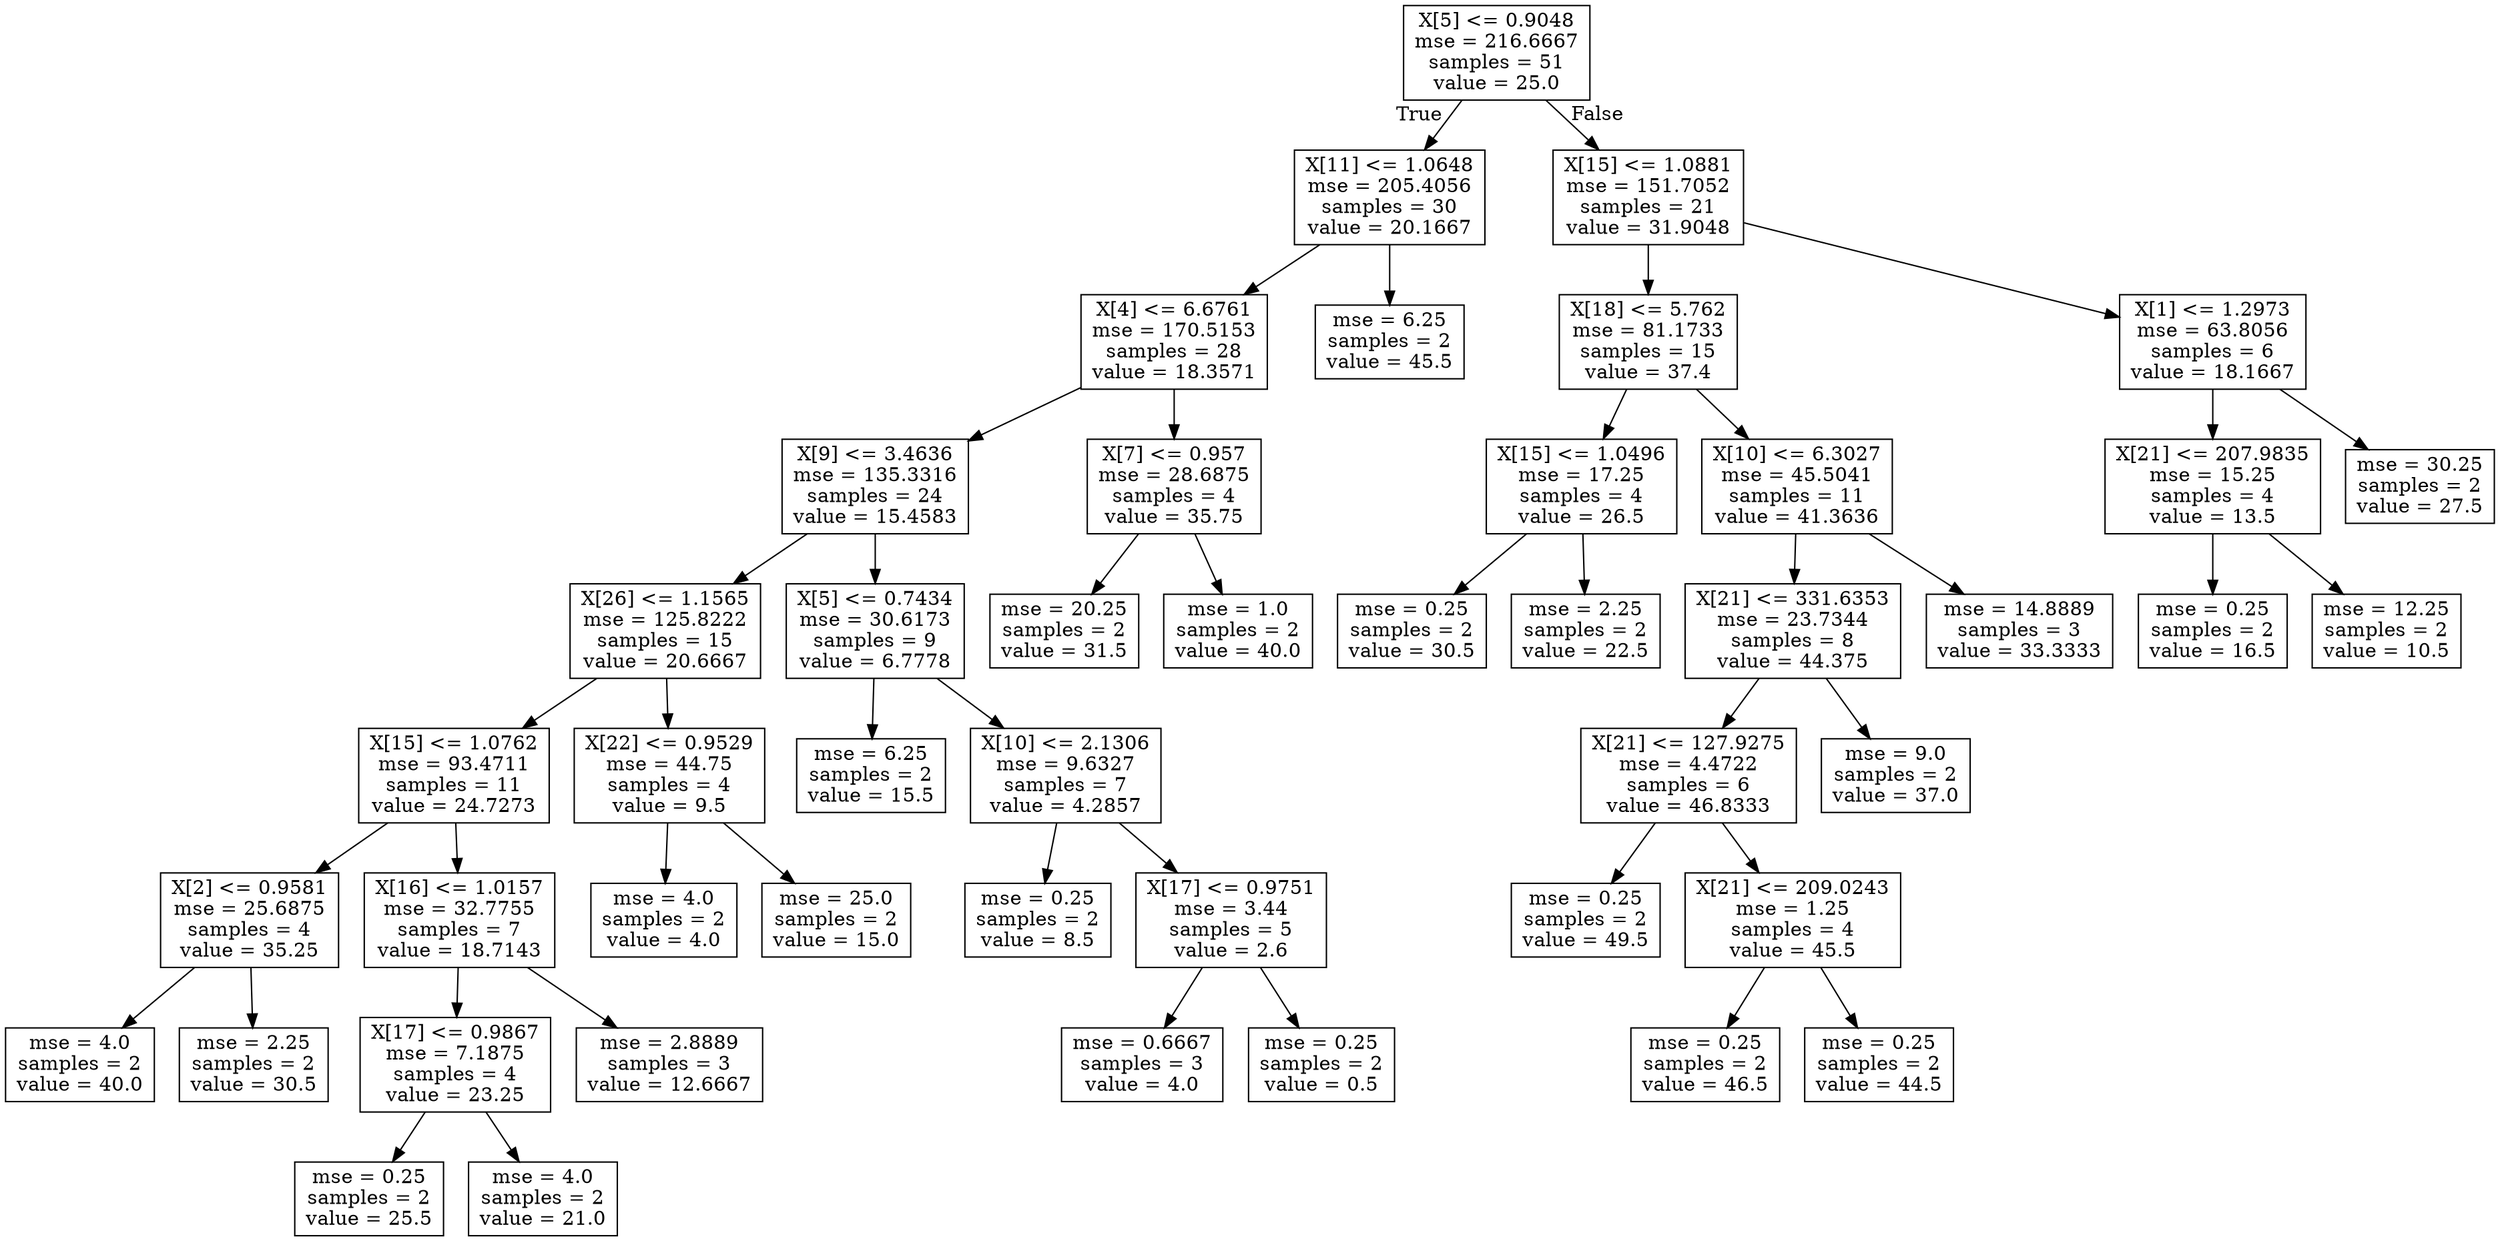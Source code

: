 digraph Tree {
node [shape=box] ;
0 [label="X[5] <= 0.9048\nmse = 216.6667\nsamples = 51\nvalue = 25.0"] ;
1 [label="X[11] <= 1.0648\nmse = 205.4056\nsamples = 30\nvalue = 20.1667"] ;
0 -> 1 [labeldistance=2.5, labelangle=45, headlabel="True"] ;
2 [label="X[4] <= 6.6761\nmse = 170.5153\nsamples = 28\nvalue = 18.3571"] ;
1 -> 2 ;
3 [label="X[9] <= 3.4636\nmse = 135.3316\nsamples = 24\nvalue = 15.4583"] ;
2 -> 3 ;
4 [label="X[26] <= 1.1565\nmse = 125.8222\nsamples = 15\nvalue = 20.6667"] ;
3 -> 4 ;
5 [label="X[15] <= 1.0762\nmse = 93.4711\nsamples = 11\nvalue = 24.7273"] ;
4 -> 5 ;
6 [label="X[2] <= 0.9581\nmse = 25.6875\nsamples = 4\nvalue = 35.25"] ;
5 -> 6 ;
7 [label="mse = 4.0\nsamples = 2\nvalue = 40.0"] ;
6 -> 7 ;
8 [label="mse = 2.25\nsamples = 2\nvalue = 30.5"] ;
6 -> 8 ;
9 [label="X[16] <= 1.0157\nmse = 32.7755\nsamples = 7\nvalue = 18.7143"] ;
5 -> 9 ;
10 [label="X[17] <= 0.9867\nmse = 7.1875\nsamples = 4\nvalue = 23.25"] ;
9 -> 10 ;
11 [label="mse = 0.25\nsamples = 2\nvalue = 25.5"] ;
10 -> 11 ;
12 [label="mse = 4.0\nsamples = 2\nvalue = 21.0"] ;
10 -> 12 ;
13 [label="mse = 2.8889\nsamples = 3\nvalue = 12.6667"] ;
9 -> 13 ;
14 [label="X[22] <= 0.9529\nmse = 44.75\nsamples = 4\nvalue = 9.5"] ;
4 -> 14 ;
15 [label="mse = 4.0\nsamples = 2\nvalue = 4.0"] ;
14 -> 15 ;
16 [label="mse = 25.0\nsamples = 2\nvalue = 15.0"] ;
14 -> 16 ;
17 [label="X[5] <= 0.7434\nmse = 30.6173\nsamples = 9\nvalue = 6.7778"] ;
3 -> 17 ;
18 [label="mse = 6.25\nsamples = 2\nvalue = 15.5"] ;
17 -> 18 ;
19 [label="X[10] <= 2.1306\nmse = 9.6327\nsamples = 7\nvalue = 4.2857"] ;
17 -> 19 ;
20 [label="mse = 0.25\nsamples = 2\nvalue = 8.5"] ;
19 -> 20 ;
21 [label="X[17] <= 0.9751\nmse = 3.44\nsamples = 5\nvalue = 2.6"] ;
19 -> 21 ;
22 [label="mse = 0.6667\nsamples = 3\nvalue = 4.0"] ;
21 -> 22 ;
23 [label="mse = 0.25\nsamples = 2\nvalue = 0.5"] ;
21 -> 23 ;
24 [label="X[7] <= 0.957\nmse = 28.6875\nsamples = 4\nvalue = 35.75"] ;
2 -> 24 ;
25 [label="mse = 20.25\nsamples = 2\nvalue = 31.5"] ;
24 -> 25 ;
26 [label="mse = 1.0\nsamples = 2\nvalue = 40.0"] ;
24 -> 26 ;
27 [label="mse = 6.25\nsamples = 2\nvalue = 45.5"] ;
1 -> 27 ;
28 [label="X[15] <= 1.0881\nmse = 151.7052\nsamples = 21\nvalue = 31.9048"] ;
0 -> 28 [labeldistance=2.5, labelangle=-45, headlabel="False"] ;
29 [label="X[18] <= 5.762\nmse = 81.1733\nsamples = 15\nvalue = 37.4"] ;
28 -> 29 ;
30 [label="X[15] <= 1.0496\nmse = 17.25\nsamples = 4\nvalue = 26.5"] ;
29 -> 30 ;
31 [label="mse = 0.25\nsamples = 2\nvalue = 30.5"] ;
30 -> 31 ;
32 [label="mse = 2.25\nsamples = 2\nvalue = 22.5"] ;
30 -> 32 ;
33 [label="X[10] <= 6.3027\nmse = 45.5041\nsamples = 11\nvalue = 41.3636"] ;
29 -> 33 ;
34 [label="X[21] <= 331.6353\nmse = 23.7344\nsamples = 8\nvalue = 44.375"] ;
33 -> 34 ;
35 [label="X[21] <= 127.9275\nmse = 4.4722\nsamples = 6\nvalue = 46.8333"] ;
34 -> 35 ;
36 [label="mse = 0.25\nsamples = 2\nvalue = 49.5"] ;
35 -> 36 ;
37 [label="X[21] <= 209.0243\nmse = 1.25\nsamples = 4\nvalue = 45.5"] ;
35 -> 37 ;
38 [label="mse = 0.25\nsamples = 2\nvalue = 46.5"] ;
37 -> 38 ;
39 [label="mse = 0.25\nsamples = 2\nvalue = 44.5"] ;
37 -> 39 ;
40 [label="mse = 9.0\nsamples = 2\nvalue = 37.0"] ;
34 -> 40 ;
41 [label="mse = 14.8889\nsamples = 3\nvalue = 33.3333"] ;
33 -> 41 ;
42 [label="X[1] <= 1.2973\nmse = 63.8056\nsamples = 6\nvalue = 18.1667"] ;
28 -> 42 ;
43 [label="X[21] <= 207.9835\nmse = 15.25\nsamples = 4\nvalue = 13.5"] ;
42 -> 43 ;
44 [label="mse = 0.25\nsamples = 2\nvalue = 16.5"] ;
43 -> 44 ;
45 [label="mse = 12.25\nsamples = 2\nvalue = 10.5"] ;
43 -> 45 ;
46 [label="mse = 30.25\nsamples = 2\nvalue = 27.5"] ;
42 -> 46 ;
}